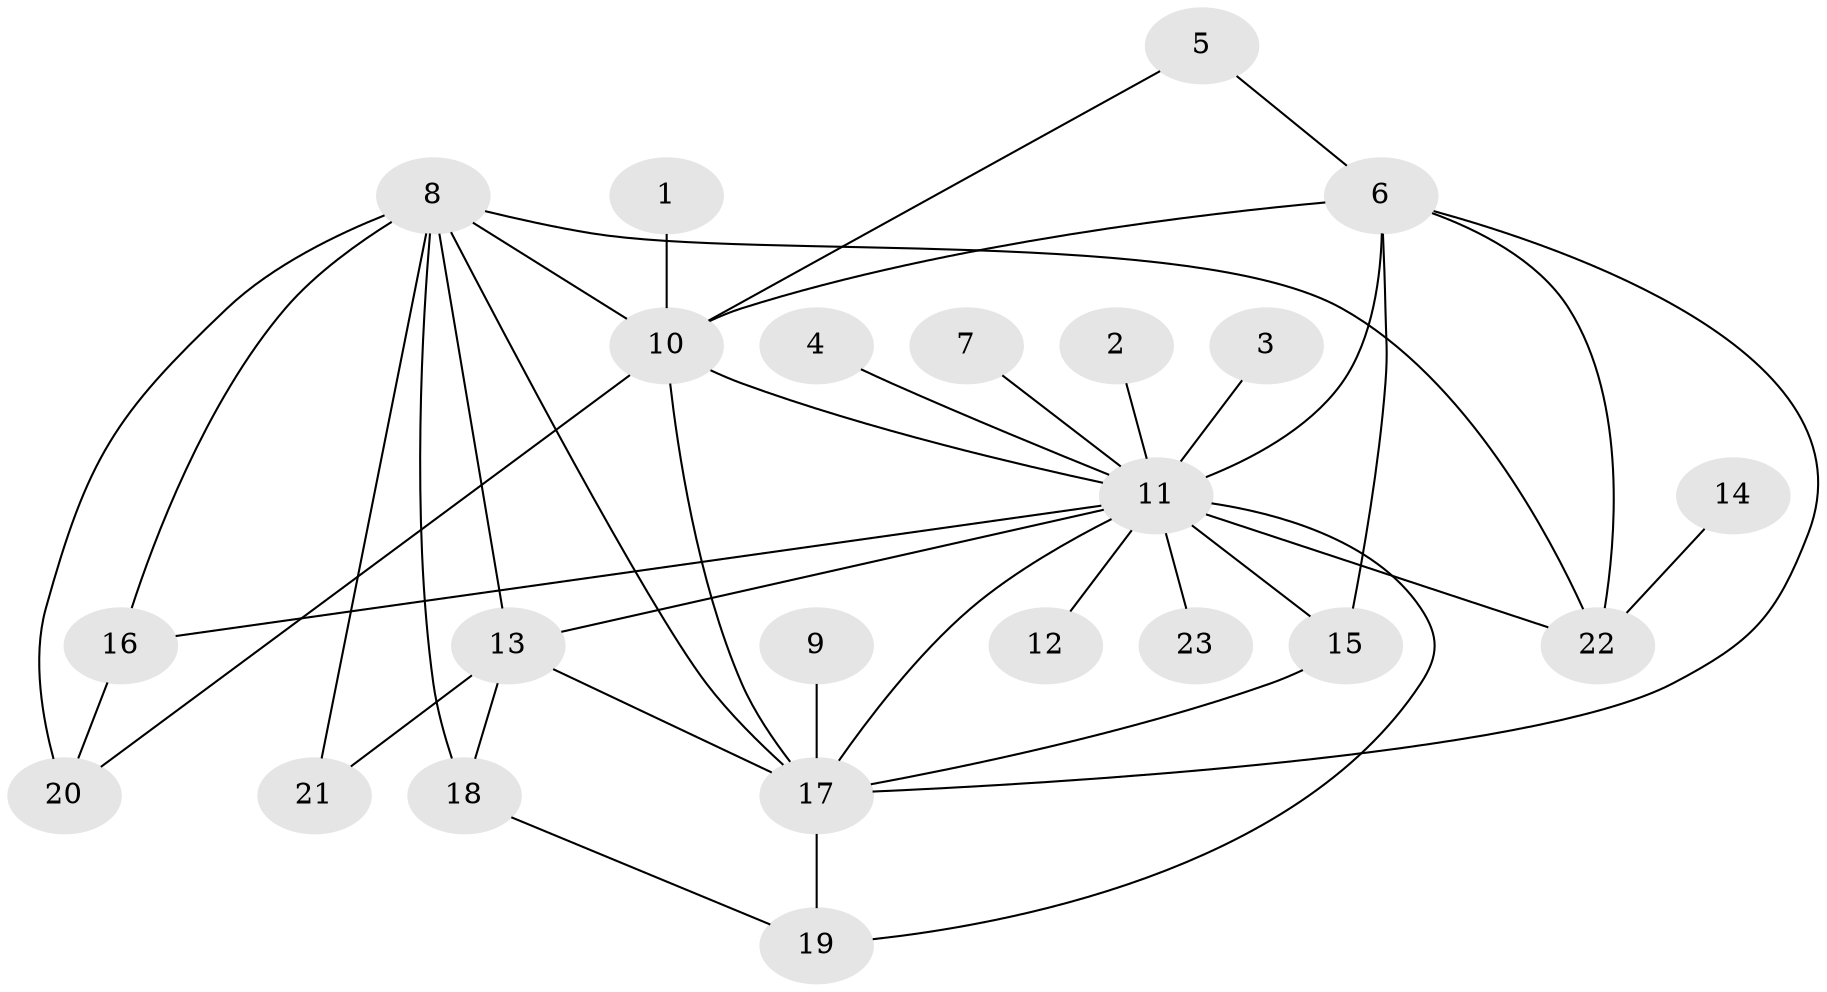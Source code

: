 // original degree distribution, {4: 0.10810810810810811, 10: 0.013513513513513514, 11: 0.013513513513513514, 13: 0.013513513513513514, 17: 0.013513513513513514, 1: 0.5, 5: 0.05405405405405406, 9: 0.013513513513513514, 2: 0.16216216216216217, 7: 0.02702702702702703, 8: 0.013513513513513514, 6: 0.02702702702702703, 3: 0.04054054054054054}
// Generated by graph-tools (version 1.1) at 2025/36/03/04/25 23:36:45]
// undirected, 23 vertices, 40 edges
graph export_dot {
  node [color=gray90,style=filled];
  1;
  2;
  3;
  4;
  5;
  6;
  7;
  8;
  9;
  10;
  11;
  12;
  13;
  14;
  15;
  16;
  17;
  18;
  19;
  20;
  21;
  22;
  23;
  1 -- 10 [weight=1.0];
  2 -- 11 [weight=1.0];
  3 -- 11 [weight=1.0];
  4 -- 11 [weight=1.0];
  5 -- 6 [weight=1.0];
  5 -- 10 [weight=1.0];
  6 -- 10 [weight=3.0];
  6 -- 11 [weight=3.0];
  6 -- 15 [weight=1.0];
  6 -- 17 [weight=1.0];
  6 -- 22 [weight=2.0];
  7 -- 11 [weight=1.0];
  8 -- 10 [weight=2.0];
  8 -- 13 [weight=2.0];
  8 -- 16 [weight=1.0];
  8 -- 17 [weight=1.0];
  8 -- 18 [weight=3.0];
  8 -- 20 [weight=2.0];
  8 -- 21 [weight=1.0];
  8 -- 22 [weight=2.0];
  9 -- 17 [weight=3.0];
  10 -- 11 [weight=1.0];
  10 -- 17 [weight=1.0];
  10 -- 20 [weight=1.0];
  11 -- 12 [weight=1.0];
  11 -- 13 [weight=1.0];
  11 -- 15 [weight=1.0];
  11 -- 16 [weight=1.0];
  11 -- 17 [weight=1.0];
  11 -- 19 [weight=1.0];
  11 -- 22 [weight=1.0];
  11 -- 23 [weight=1.0];
  13 -- 17 [weight=2.0];
  13 -- 18 [weight=1.0];
  13 -- 21 [weight=1.0];
  14 -- 22 [weight=1.0];
  15 -- 17 [weight=1.0];
  16 -- 20 [weight=1.0];
  17 -- 19 [weight=1.0];
  18 -- 19 [weight=1.0];
}

